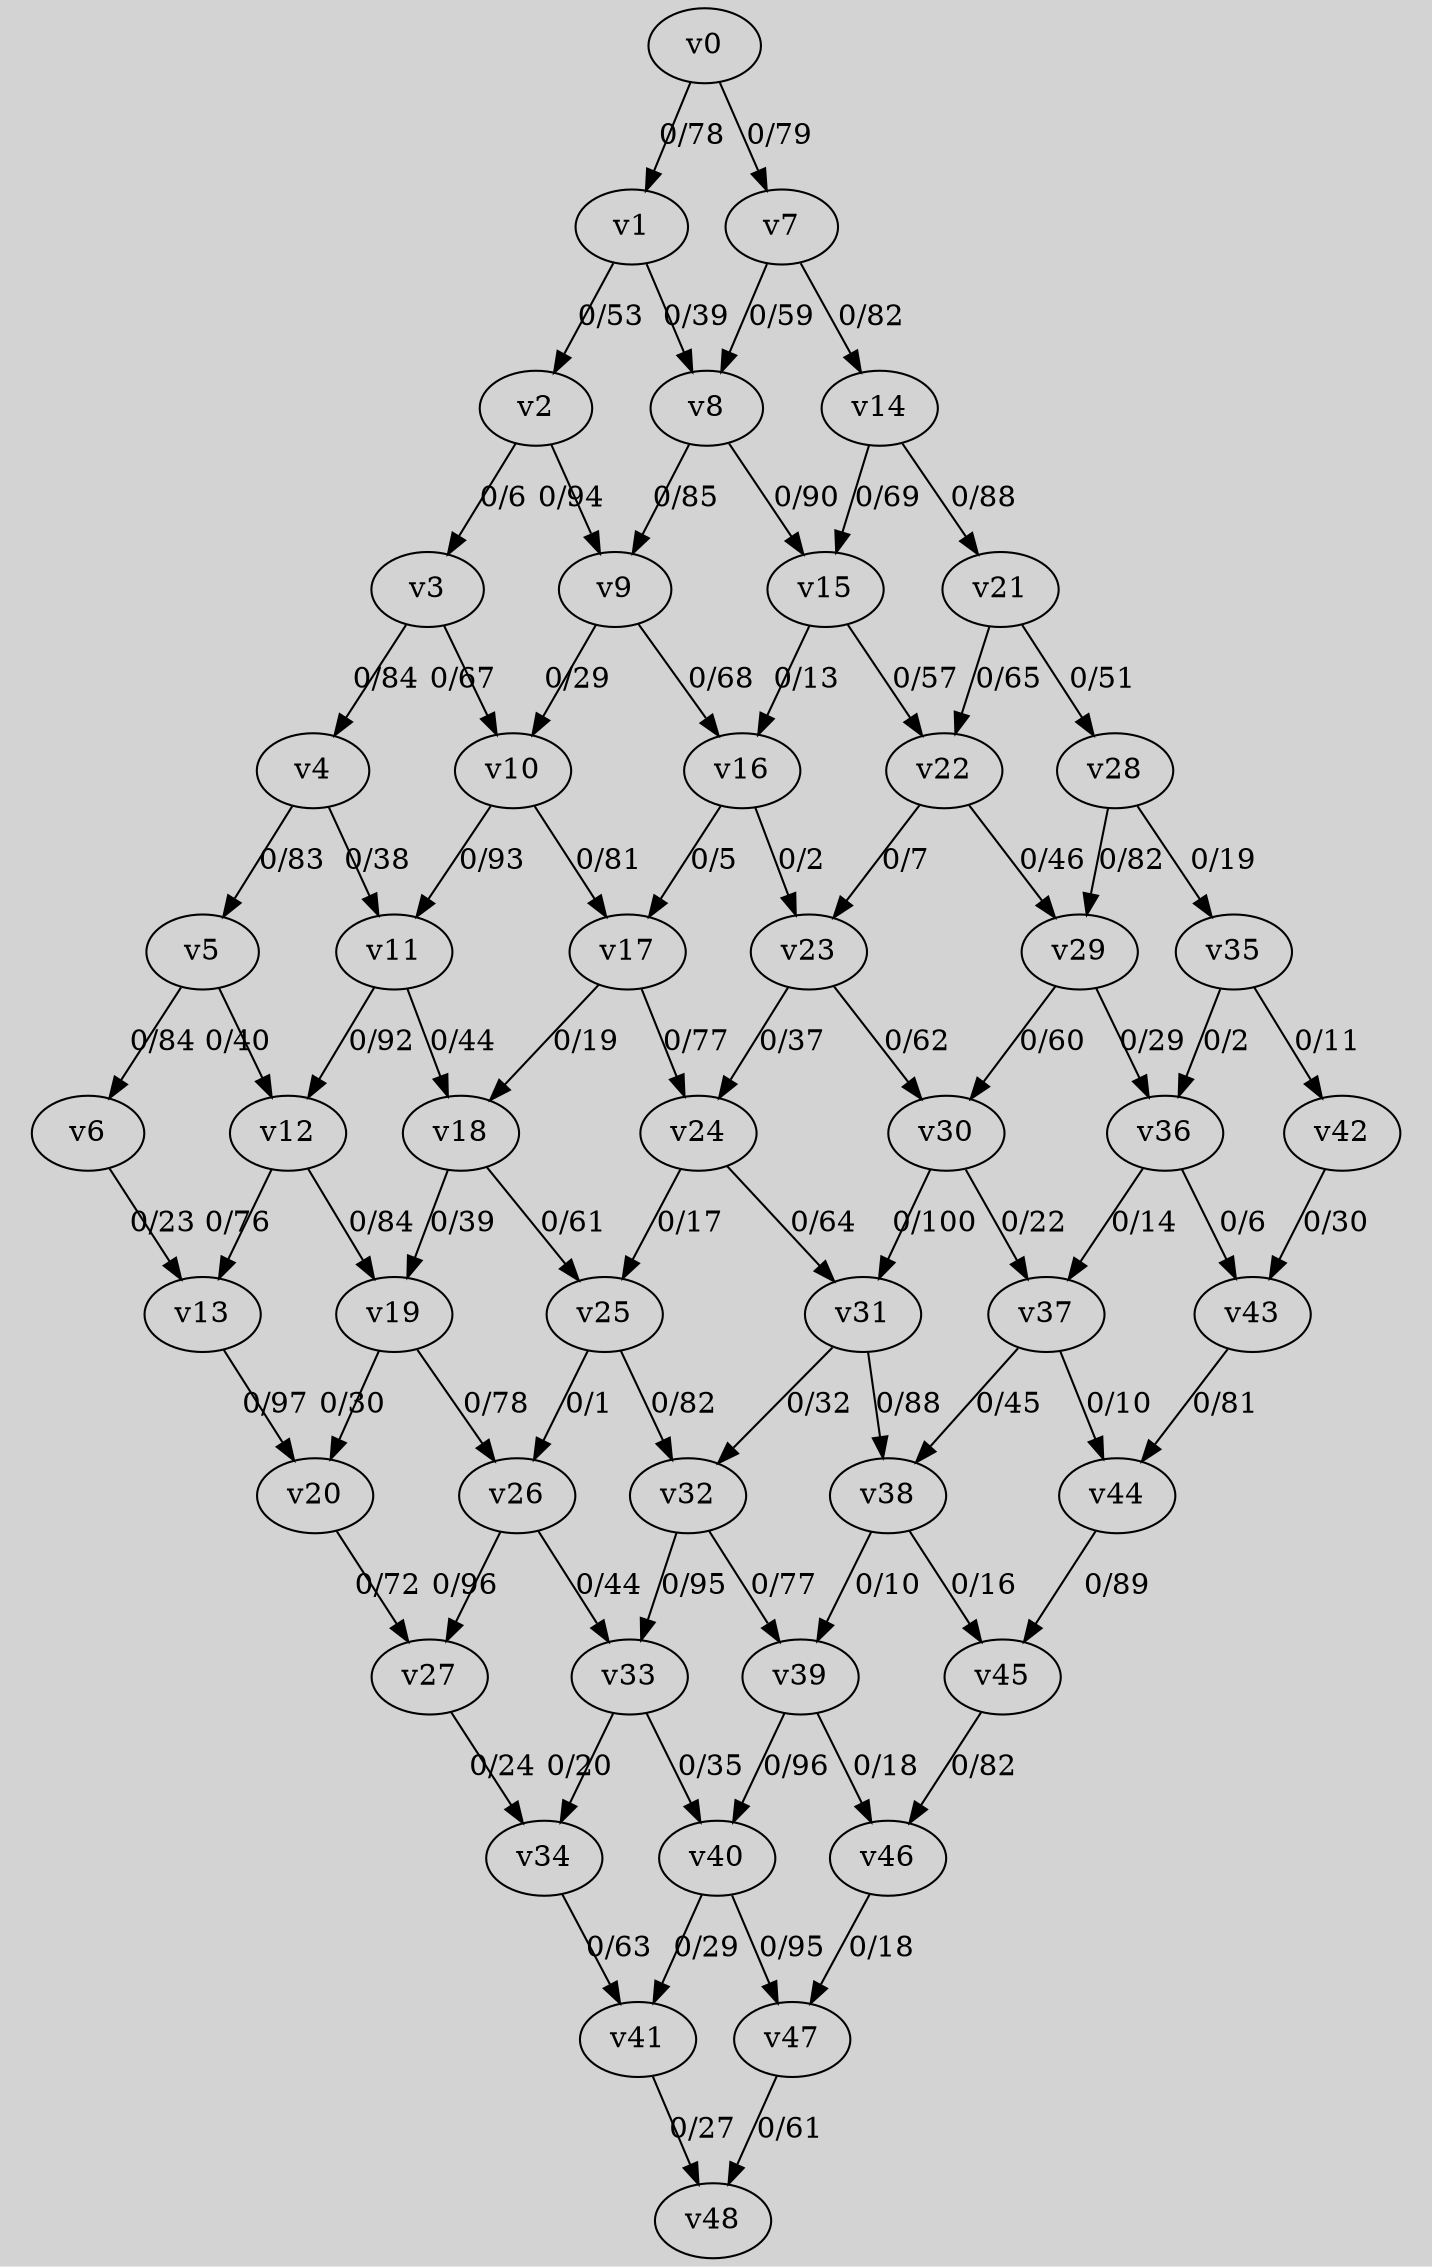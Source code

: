 digraph {
    graph [pad="0.212,0.055" bgcolor=lightgray  splines=line]
    node [style=filled]
    v0 [pos="0,0"]
    v1 [pos="0,1"]
    v2 [pos="0,2"]
    v3 [pos="0,3"]
    v4 [pos="0,4"]
    v5 [pos="0,5"]
    v6 [pos="0,6"]
    v7 [pos="1,0"]
    v8 [pos="1,1"]
    v9 [pos="1,2"]
    v10 [pos="1,3"]
    v11 [pos="1,4"]
    v12 [pos="1,5"]
    v13 [pos="1,6"]
    v14 [pos="2,0"]
    v15 [pos="2,1"]
    v16 [pos="2,2"]
    v17 [pos="2,3"]
    v18 [pos="2,4"]
    v19 [pos="2,5"]
    v20 [pos="2,6"]
    v21 [pos="3,0"]
    v22 [pos="3,1"]
    v23 [pos="3,2"]
    v24 [pos="3,3"]
    v25 [pos="3,4"]
    v26 [pos="3,5"]
    v27 [pos="3,6"]
    v28 [pos="4,0"]
    v29 [pos="4,1"]
    v30 [pos="4,2"]
    v31 [pos="4,3"]
    v32 [pos="4,4"]
    v33 [pos="4,5"]
    v34 [pos="4,6"]
    v35 [pos="5,0"]
    v36 [pos="5,1"]
    v37 [pos="5,2"]
    v38 [pos="5,3"]
    v39 [pos="5,4"]
    v40 [pos="5,5"]
    v41 [pos="5,6"]
    v42 [pos="6,0"]
    v43 [pos="6,1"]
    v44 [pos="6,2"]
    v45 [pos="6,3"]
    v46 [pos="6,4"]
    v47 [pos="6,5"]
    v48 [pos="6,6"]
    v0 -> v1 [label="0/78"]
    v1 -> v2 [label="0/53"]
    v2 -> v3 [label="0/6"]
    v3 -> v4 [label="0/84"]
    v4 -> v5 [label="0/83"]
    v5 -> v6 [label="0/84"]
    v7 -> v8 [label="0/59"]
    v8 -> v9 [label="0/85"]
    v9 -> v10 [label="0/29"]
    v10 -> v11 [label="0/93"]
    v11 -> v12 [label="0/92"]
    v12 -> v13 [label="0/76"]
    v14 -> v15 [label="0/69"]
    v15 -> v16 [label="0/13"]
    v16 -> v17 [label="0/5"]
    v17 -> v18 [label="0/19"]
    v18 -> v19 [label="0/39"]
    v19 -> v20 [label="0/30"]
    v21 -> v22 [label="0/65"]
    v22 -> v23 [label="0/7"]
    v23 -> v24 [label="0/37"]
    v24 -> v25 [label="0/17"]
    v25 -> v26 [label="0/1"]
    v26 -> v27 [label="0/96"]
    v28 -> v29 [label="0/82"]
    v29 -> v30 [label="0/60"]
    v30 -> v31 [label="0/100"]
    v31 -> v32 [label="0/32"]
    v32 -> v33 [label="0/95"]
    v33 -> v34 [label="0/20"]
    v35 -> v36 [label="0/2"]
    v36 -> v37 [label="0/14"]
    v37 -> v38 [label="0/45"]
    v38 -> v39 [label="0/10"]
    v39 -> v40 [label="0/96"]
    v40 -> v41 [label="0/29"]
    v42 -> v43 [label="0/30"]
    v43 -> v44 [label="0/81"]
    v44 -> v45 [label="0/89"]
    v45 -> v46 [label="0/82"]
    v46 -> v47 [label="0/18"]
    v47 -> v48 [label="0/61"]
    v0 -> v7 [label="0/79"]
    v1 -> v8 [label="0/39"]
    v2 -> v9 [label="0/94"]
    v3 -> v10 [label="0/67"]
    v4 -> v11 [label="0/38"]
    v5 -> v12 [label="0/40"]
    v6 -> v13 [label="0/23"]
    v7 -> v14 [label="0/82"]
    v8 -> v15 [label="0/90"]
    v9 -> v16 [label="0/68"]
    v10 -> v17 [label="0/81"]
    v11 -> v18 [label="0/44"]
    v12 -> v19 [label="0/84"]
    v13 -> v20 [label="0/97"]
    v14 -> v21 [label="0/88"]
    v15 -> v22 [label="0/57"]
    v16 -> v23 [label="0/2"]
    v17 -> v24 [label="0/77"]
    v18 -> v25 [label="0/61"]
    v19 -> v26 [label="0/78"]
    v20 -> v27 [label="0/72"]
    v21 -> v28 [label="0/51"]
    v22 -> v29 [label="0/46"]
    v23 -> v30 [label="0/62"]
    v24 -> v31 [label="0/64"]
    v25 -> v32 [label="0/82"]
    v26 -> v33 [label="0/44"]
    v27 -> v34 [label="0/24"]
    v28 -> v35 [label="0/19"]
    v29 -> v36 [label="0/29"]
    v30 -> v37 [label="0/22"]
    v31 -> v38 [label="0/88"]
    v32 -> v39 [label="0/77"]
    v33 -> v40 [label="0/35"]
    v34 -> v41 [label="0/63"]
    v35 -> v42 [label="0/11"]
    v36 -> v43 [label="0/6"]
    v37 -> v44 [label="0/10"]
    v38 -> v45 [label="0/16"]
    v39 -> v46 [label="0/18"]
    v40 -> v47 [label="0/95"]
    v41 -> v48 [label="0/27"]
}
